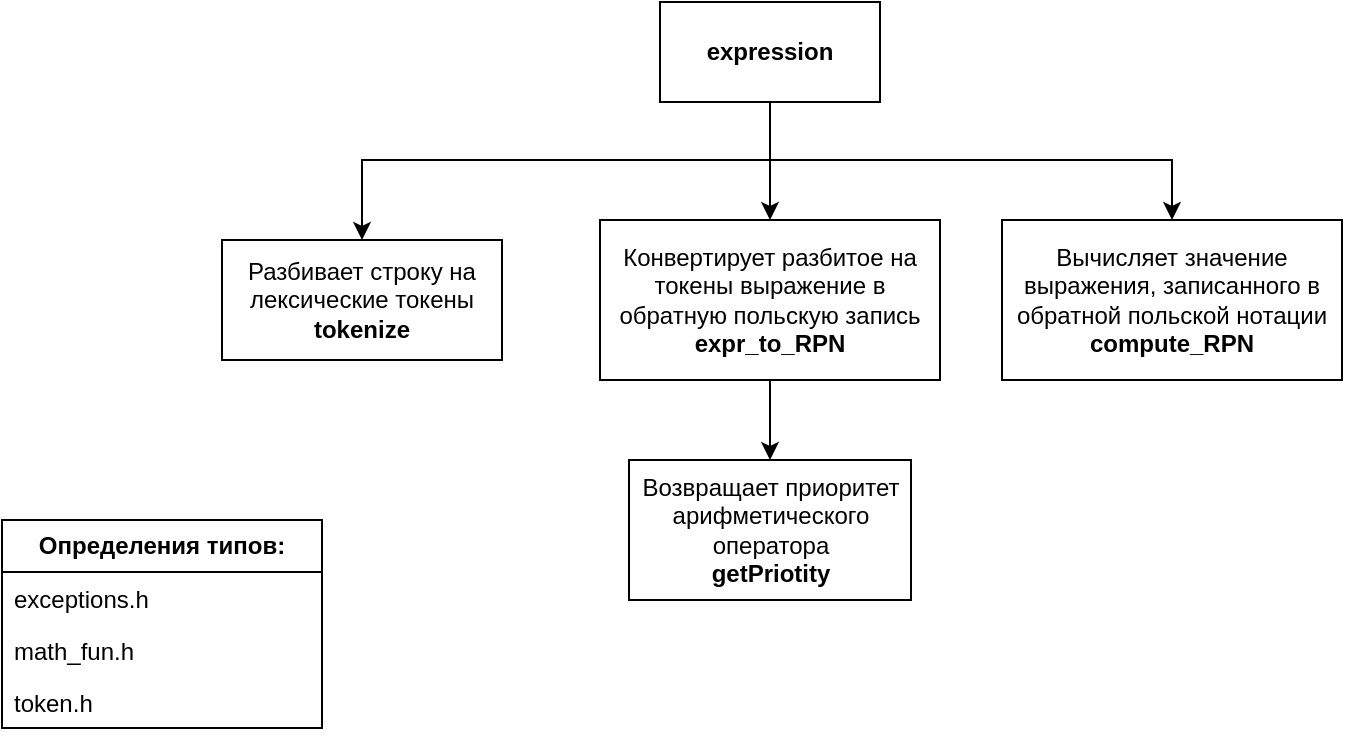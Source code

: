 <mxfile version="22.1.11" type="device">
  <diagram name="Страница — 1" id="YEJpKwhmehP0J8ZGtOa4">
    <mxGraphModel dx="1135" dy="703" grid="1" gridSize="10" guides="1" tooltips="1" connect="1" arrows="1" fold="1" page="1" pageScale="1" pageWidth="827" pageHeight="1169" math="0" shadow="0">
      <root>
        <mxCell id="0" />
        <mxCell id="1" parent="0" />
        <mxCell id="WxScmCmsQ0TZMj7sF6Kz-3" style="edgeStyle=orthogonalEdgeStyle;rounded=0;orthogonalLoop=1;jettySize=auto;html=1;exitX=0.5;exitY=1;exitDx=0;exitDy=0;" edge="1" parent="1" source="WxScmCmsQ0TZMj7sF6Kz-1" target="WxScmCmsQ0TZMj7sF6Kz-2">
          <mxGeometry relative="1" as="geometry">
            <Array as="points">
              <mxPoint x="444" y="100" />
              <mxPoint x="240" y="100" />
            </Array>
          </mxGeometry>
        </mxCell>
        <mxCell id="WxScmCmsQ0TZMj7sF6Kz-5" style="edgeStyle=orthogonalEdgeStyle;rounded=0;orthogonalLoop=1;jettySize=auto;html=1;exitX=0.5;exitY=1;exitDx=0;exitDy=0;" edge="1" parent="1" source="WxScmCmsQ0TZMj7sF6Kz-1" target="WxScmCmsQ0TZMj7sF6Kz-4">
          <mxGeometry relative="1" as="geometry" />
        </mxCell>
        <mxCell id="WxScmCmsQ0TZMj7sF6Kz-9" style="edgeStyle=orthogonalEdgeStyle;rounded=0;orthogonalLoop=1;jettySize=auto;html=1;exitX=0.5;exitY=1;exitDx=0;exitDy=0;" edge="1" parent="1" source="WxScmCmsQ0TZMj7sF6Kz-1" target="WxScmCmsQ0TZMj7sF6Kz-8">
          <mxGeometry relative="1" as="geometry">
            <Array as="points">
              <mxPoint x="444" y="100" />
              <mxPoint x="645" y="100" />
            </Array>
          </mxGeometry>
        </mxCell>
        <mxCell id="WxScmCmsQ0TZMj7sF6Kz-1" value="&lt;b&gt;expression&lt;/b&gt;" style="html=1;whiteSpace=wrap;" vertex="1" parent="1">
          <mxGeometry x="389" y="21" width="110" height="50" as="geometry" />
        </mxCell>
        <mxCell id="WxScmCmsQ0TZMj7sF6Kz-2" value="Разбивает строку на лексические токены&lt;br&gt;&lt;b&gt;tokenize&lt;/b&gt;" style="html=1;whiteSpace=wrap;" vertex="1" parent="1">
          <mxGeometry x="170" y="140" width="140" height="60" as="geometry" />
        </mxCell>
        <mxCell id="WxScmCmsQ0TZMj7sF6Kz-7" style="edgeStyle=orthogonalEdgeStyle;rounded=0;orthogonalLoop=1;jettySize=auto;html=1;exitX=0.5;exitY=1;exitDx=0;exitDy=0;" edge="1" parent="1" source="WxScmCmsQ0TZMj7sF6Kz-4" target="WxScmCmsQ0TZMj7sF6Kz-6">
          <mxGeometry relative="1" as="geometry" />
        </mxCell>
        <mxCell id="WxScmCmsQ0TZMj7sF6Kz-4" value="Конвертирует разбитое на токены выражение в обратную польскую запись&lt;br&gt;&lt;b&gt;expr_to_RPN&lt;/b&gt;" style="html=1;whiteSpace=wrap;" vertex="1" parent="1">
          <mxGeometry x="359" y="130" width="170" height="80" as="geometry" />
        </mxCell>
        <mxCell id="WxScmCmsQ0TZMj7sF6Kz-6" value="Возвращает приоритет арифметического оператора&lt;br&gt;&lt;b&gt;getPriotity&lt;/b&gt;" style="html=1;whiteSpace=wrap;" vertex="1" parent="1">
          <mxGeometry x="373.5" y="250" width="141" height="70" as="geometry" />
        </mxCell>
        <mxCell id="WxScmCmsQ0TZMj7sF6Kz-8" value="Вычисляет значение выражения, записанного в обратной польской нотации&lt;br&gt;&lt;b&gt;compute_RPN&lt;/b&gt;" style="html=1;whiteSpace=wrap;" vertex="1" parent="1">
          <mxGeometry x="560" y="130" width="170" height="80" as="geometry" />
        </mxCell>
        <mxCell id="WxScmCmsQ0TZMj7sF6Kz-10" value="&lt;b&gt;Определения типов:&lt;/b&gt;" style="swimlane;fontStyle=0;childLayout=stackLayout;horizontal=1;startSize=26;fillColor=none;horizontalStack=0;resizeParent=1;resizeParentMax=0;resizeLast=0;collapsible=1;marginBottom=0;whiteSpace=wrap;html=1;" vertex="1" parent="1">
          <mxGeometry x="60" y="280" width="160" height="104" as="geometry" />
        </mxCell>
        <mxCell id="WxScmCmsQ0TZMj7sF6Kz-11" value="exceptions.h" style="text;strokeColor=none;fillColor=none;align=left;verticalAlign=top;spacingLeft=4;spacingRight=4;overflow=hidden;rotatable=0;points=[[0,0.5],[1,0.5]];portConstraint=eastwest;whiteSpace=wrap;html=1;" vertex="1" parent="WxScmCmsQ0TZMj7sF6Kz-10">
          <mxGeometry y="26" width="160" height="26" as="geometry" />
        </mxCell>
        <mxCell id="WxScmCmsQ0TZMj7sF6Kz-12" value="math_fun.h" style="text;strokeColor=none;fillColor=none;align=left;verticalAlign=top;spacingLeft=4;spacingRight=4;overflow=hidden;rotatable=0;points=[[0,0.5],[1,0.5]];portConstraint=eastwest;whiteSpace=wrap;html=1;" vertex="1" parent="WxScmCmsQ0TZMj7sF6Kz-10">
          <mxGeometry y="52" width="160" height="26" as="geometry" />
        </mxCell>
        <mxCell id="WxScmCmsQ0TZMj7sF6Kz-13" value="token.h" style="text;strokeColor=none;fillColor=none;align=left;verticalAlign=top;spacingLeft=4;spacingRight=4;overflow=hidden;rotatable=0;points=[[0,0.5],[1,0.5]];portConstraint=eastwest;whiteSpace=wrap;html=1;" vertex="1" parent="WxScmCmsQ0TZMj7sF6Kz-10">
          <mxGeometry y="78" width="160" height="26" as="geometry" />
        </mxCell>
      </root>
    </mxGraphModel>
  </diagram>
</mxfile>
